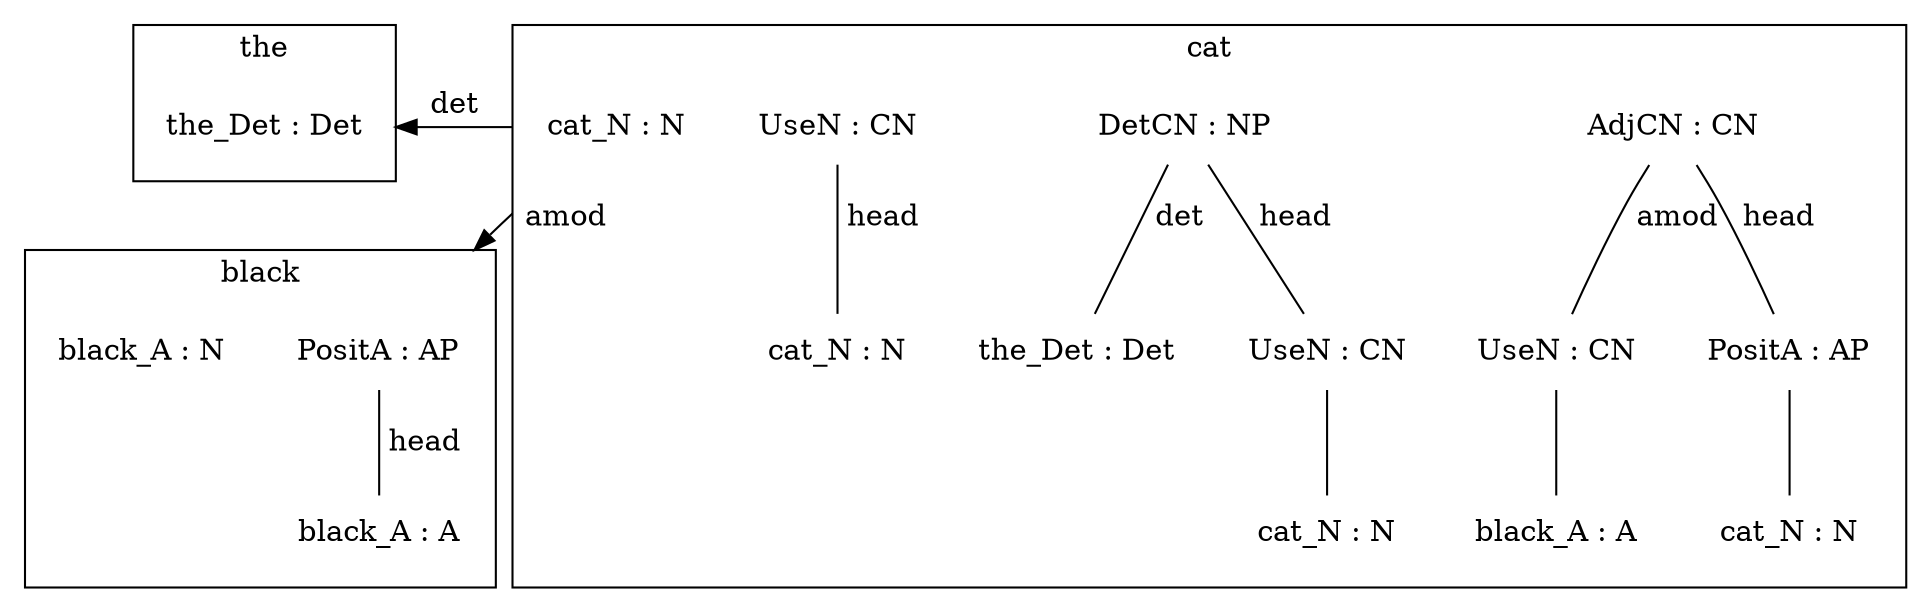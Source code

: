 # Place the cursor inside "graph" to get some refactoring options

digraph {

    compound=true;



    # a -> cat_head[lhead=cluster0 label=""];

    # big_head [style=invisible];
    # big_head -> the_0 [lhead=cluster1, color=blue ];
    # big_head -> black_head [lhead=cluster2, color=blue];
    # big_head -> cat_head [lhead=cluster0, color=blue ];
    the_0 -> black_0[color=transparent , lhead=cluster2,ltail=cluster1]
    black_0 -> cat_0[color=transparent ]



    cat_0 -> the_0 [lhead=cluster1, ltail=cluster0, label = det];

    cat_0 -> PositA_1 [lhead=cluster2, ltail=cluster0, label = "amod"];

    # rank="same";
    #rankdir=LR
    # splines=curved;
    # edge [constraint=false];

    subgraph cluster1 {
        edge [dir=none, constraint=true];
        label="the";

        the_0 [label="the_Det : Det", shape=none];
    }


    subgraph cluster2 {
        edge [dir=none, constraint=true];
        label="black";

        pos="1,0!";

        # black_0 -> PositA_1

        {
        black_0 [label="black_A : N", shape=none];
        }

        {
        black_1 [label="black_A : A", shape=none];
        PositA_1 [label="PositA : AP", shape=none];

        PositA_1 -> black_1 [label=" head"];
        }


    }

    subgraph cluster0 {
        edge [dir=none, constraint=true];
        # node [shape=none];
        label="cat";
        pos="0,0!";
        #cat_head [style=invisible]
        #cat_head -> cat_0  [color=white];
        #cat_head -> UseN_1 [color=white];
        #cat_head -> DetCN_2 [color=white];

        subgraph c3{

        cat_3 [label="cat_N : N", shape=none];
        black_3 [label="black_A : A", shape=none];
        UseN_3 [label="UseN : CN", shape=none];
        PositA_3 [label="PositA : AP", shape=none];
        AdjCN_3 [label="AdjCN : CN", shape=none];

        PositA_3 -> cat_3;
        UseN_3 -> black_3;
        AdjCN_3 -> UseN_3 [label=" amod"]
        AdjCN_3 -> PositA_3 [label=" head"]
        }

        subgraph c2{

        cat_2 [label="cat_N : N", shape=none];
        the_2 [label="the_Det : Det", shape=none];
        UseN_2 [label="UseN : CN", shape=none];
        DetCN_2 [label="DetCN : NP", shape=none];

        UseN_2 -> cat_2;
        DetCN_2 -> the_2 [label=" det"]
        DetCN_2 -> UseN_2 [label=" head"]
        }

        subgraph c1{
        cat_1 [label="cat_N : N", shape=none];
        UseN_1 [label="UseN : CN", shape=none];

        UseN_1 -> cat_1 [label=" head"];
        }



        subgraph c0 {
        cat_0 [label="cat_N : N", shape=none];
        cat_out[style=invisible];
        cat_0 ->cat_out[color=white];
        }

        # cat_N : N
        # DetCN the_Det (UseN cat_N) : NP
        # ModCN (PositA black_A) (UseN cat_N) : CN

        # cat -- N;
    }

}
